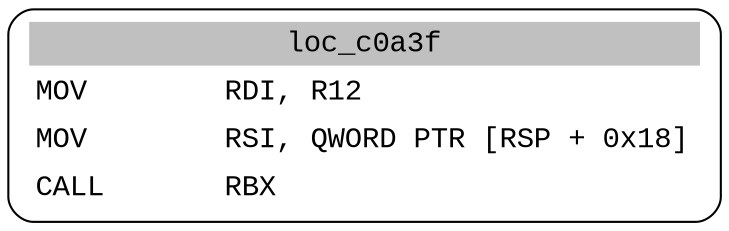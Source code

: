 digraph asm_graph {
1941 [
shape="Mrecord" fontname="Courier New"label =<<table border="0" cellborder="0" cellpadding="3"><tr><td align="center" colspan="2" bgcolor="grey">loc_c0a3f</td></tr><tr><td align="left">MOV        RDI, R12</td></tr><tr><td align="left">MOV        RSI, QWORD PTR [RSP + 0x18]</td></tr><tr><td align="left">CALL       RBX</td></tr></table>> ];
}